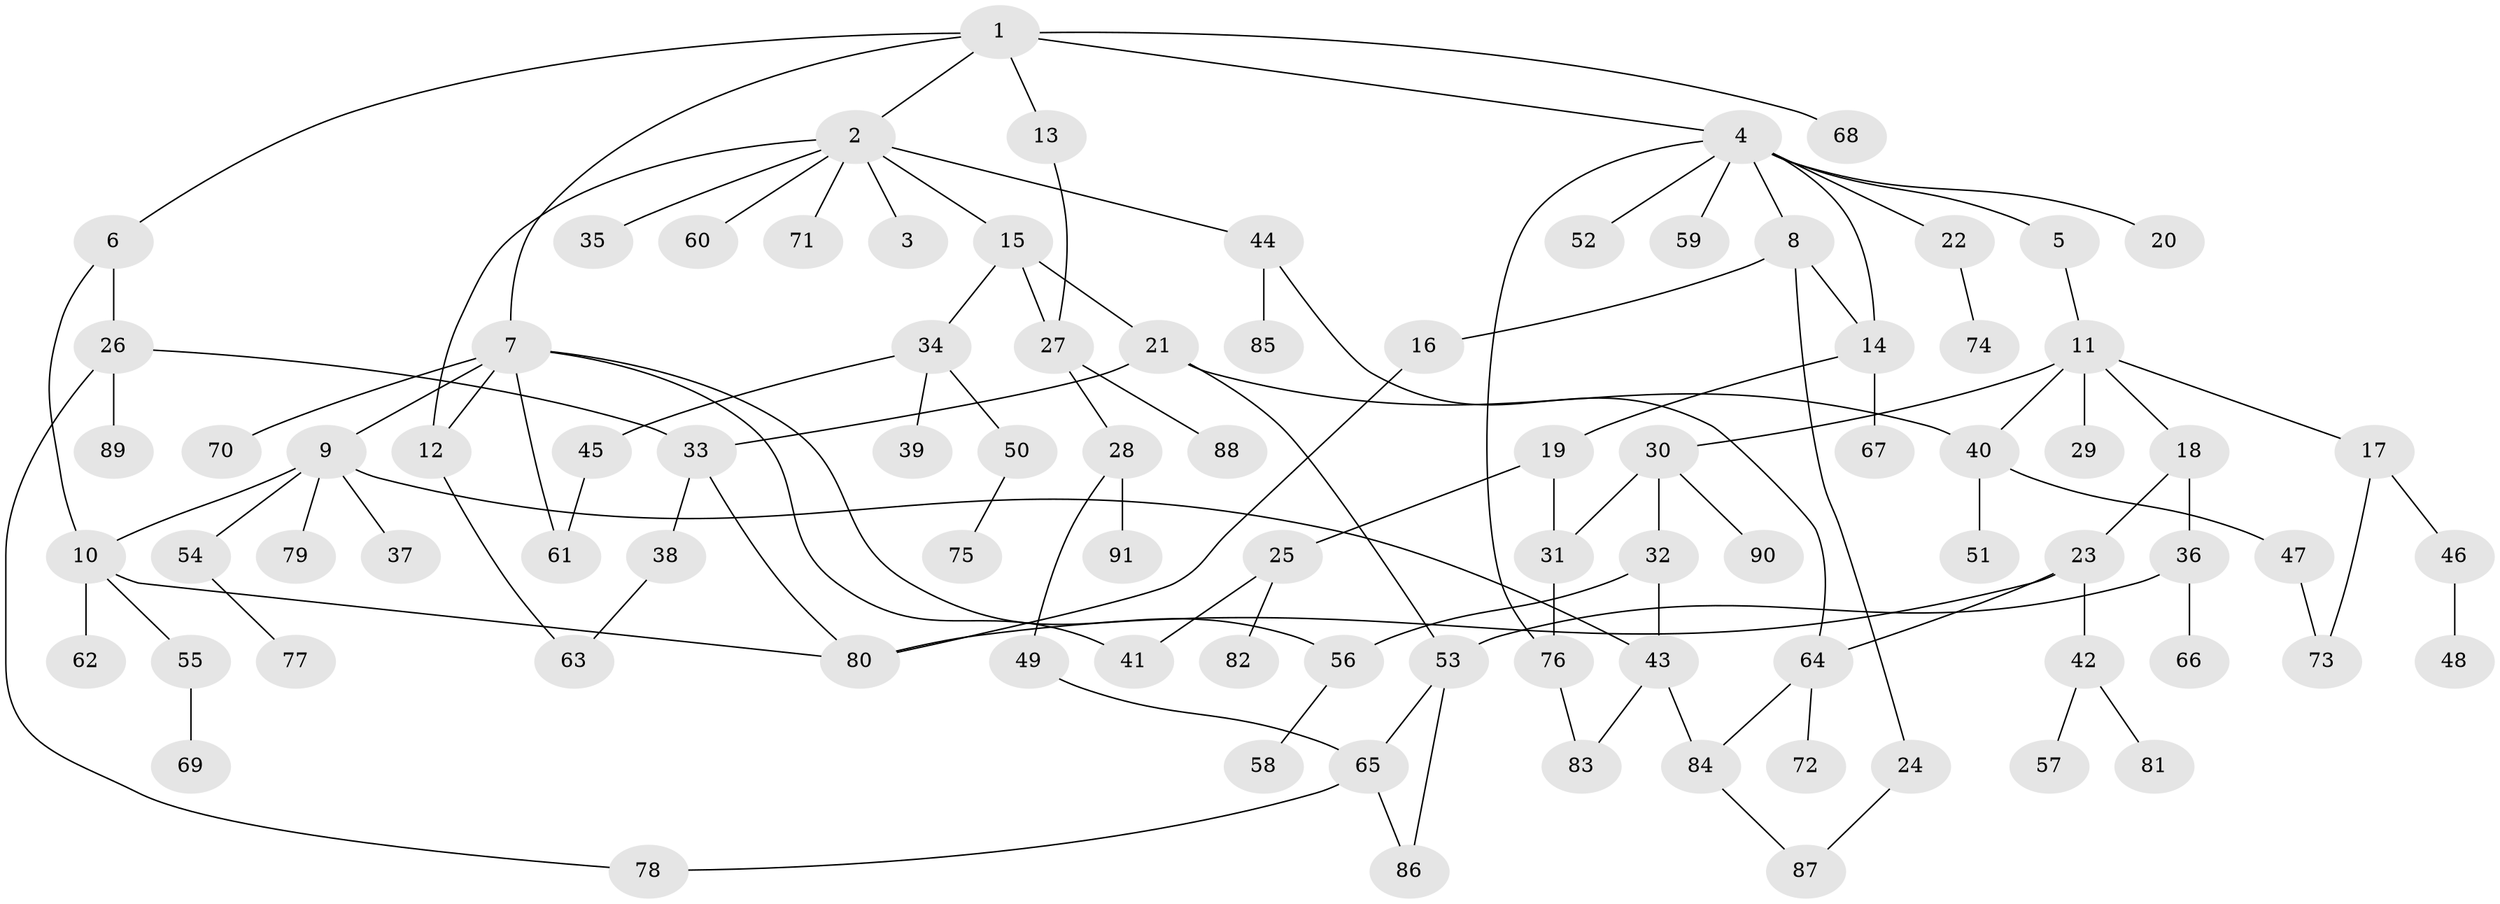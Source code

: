 // coarse degree distribution, {1: 0.5079365079365079, 8: 0.015873015873015872, 6: 0.031746031746031744, 5: 0.07936507936507936, 2: 0.2222222222222222, 18: 0.015873015873015872, 3: 0.07936507936507936, 4: 0.031746031746031744, 12: 0.015873015873015872}
// Generated by graph-tools (version 1.1) at 2025/45/03/04/25 21:45:57]
// undirected, 91 vertices, 115 edges
graph export_dot {
graph [start="1"]
  node [color=gray90,style=filled];
  1;
  2;
  3;
  4;
  5;
  6;
  7;
  8;
  9;
  10;
  11;
  12;
  13;
  14;
  15;
  16;
  17;
  18;
  19;
  20;
  21;
  22;
  23;
  24;
  25;
  26;
  27;
  28;
  29;
  30;
  31;
  32;
  33;
  34;
  35;
  36;
  37;
  38;
  39;
  40;
  41;
  42;
  43;
  44;
  45;
  46;
  47;
  48;
  49;
  50;
  51;
  52;
  53;
  54;
  55;
  56;
  57;
  58;
  59;
  60;
  61;
  62;
  63;
  64;
  65;
  66;
  67;
  68;
  69;
  70;
  71;
  72;
  73;
  74;
  75;
  76;
  77;
  78;
  79;
  80;
  81;
  82;
  83;
  84;
  85;
  86;
  87;
  88;
  89;
  90;
  91;
  1 -- 2;
  1 -- 4;
  1 -- 6;
  1 -- 7;
  1 -- 13;
  1 -- 68;
  2 -- 3;
  2 -- 15;
  2 -- 35;
  2 -- 44;
  2 -- 60;
  2 -- 71;
  2 -- 12;
  4 -- 5;
  4 -- 8;
  4 -- 20;
  4 -- 22;
  4 -- 52;
  4 -- 59;
  4 -- 76;
  4 -- 14;
  5 -- 11;
  6 -- 10;
  6 -- 26;
  7 -- 9;
  7 -- 12;
  7 -- 41;
  7 -- 56;
  7 -- 70;
  7 -- 61;
  8 -- 14;
  8 -- 16;
  8 -- 24;
  9 -- 37;
  9 -- 54;
  9 -- 79;
  9 -- 43;
  9 -- 10;
  10 -- 55;
  10 -- 62;
  10 -- 80;
  11 -- 17;
  11 -- 18;
  11 -- 29;
  11 -- 30;
  11 -- 40;
  12 -- 63;
  13 -- 27;
  14 -- 19;
  14 -- 67;
  15 -- 21;
  15 -- 34;
  15 -- 27;
  16 -- 80;
  17 -- 46;
  17 -- 73;
  18 -- 23;
  18 -- 36;
  19 -- 25;
  19 -- 31;
  21 -- 33;
  21 -- 40;
  21 -- 53;
  22 -- 74;
  23 -- 42;
  23 -- 64;
  23 -- 80;
  24 -- 87;
  25 -- 82;
  25 -- 41;
  26 -- 89;
  26 -- 33;
  26 -- 78;
  27 -- 28;
  27 -- 88;
  28 -- 49;
  28 -- 91;
  30 -- 31;
  30 -- 32;
  30 -- 90;
  31 -- 76;
  32 -- 43;
  32 -- 56;
  33 -- 38;
  33 -- 80;
  34 -- 39;
  34 -- 45;
  34 -- 50;
  36 -- 53;
  36 -- 66;
  38 -- 63;
  40 -- 47;
  40 -- 51;
  42 -- 57;
  42 -- 81;
  43 -- 83;
  43 -- 84;
  44 -- 85;
  44 -- 64;
  45 -- 61;
  46 -- 48;
  47 -- 73;
  49 -- 65;
  50 -- 75;
  53 -- 65;
  53 -- 86;
  54 -- 77;
  55 -- 69;
  56 -- 58;
  64 -- 72;
  64 -- 84;
  65 -- 78;
  65 -- 86;
  76 -- 83;
  84 -- 87;
}
